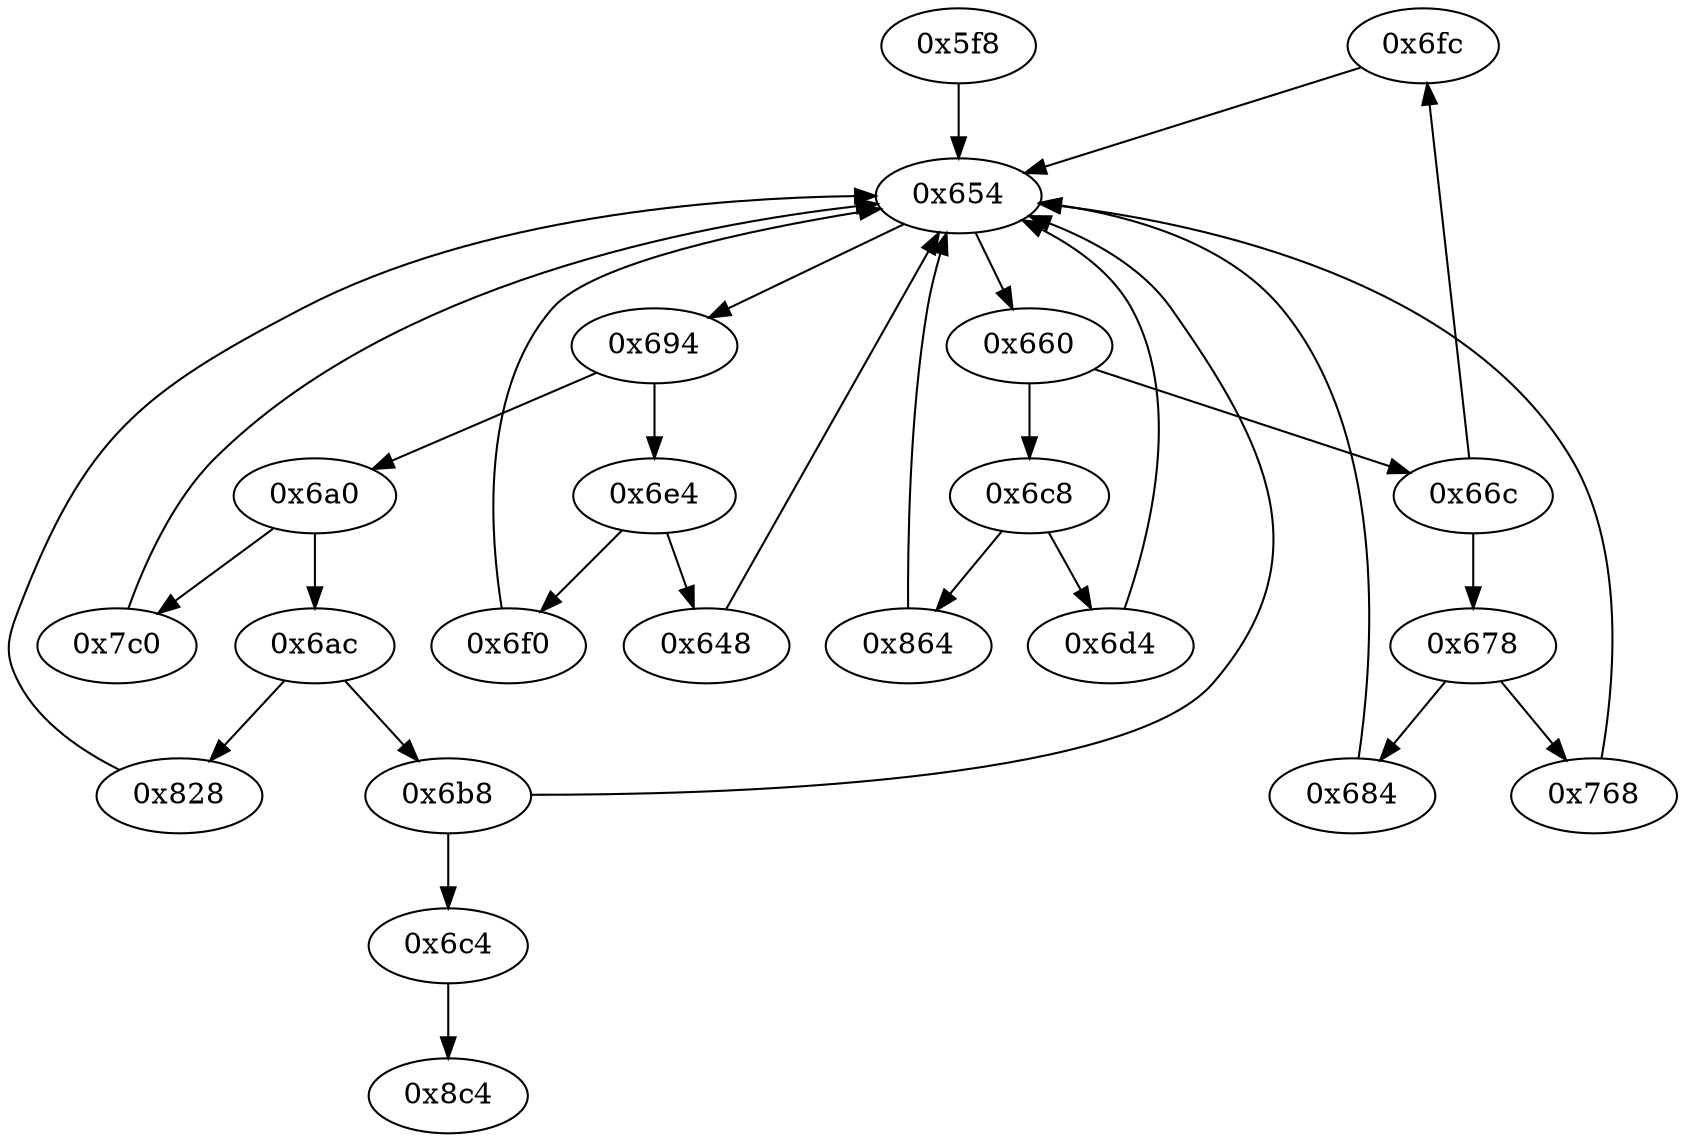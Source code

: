 strict digraph "" {
	"0x6fc"	 [opcode="[u'ldr', u'ldr', u'str', u'mov', u'ldr', u'ldr', u'ldr', u'mov', u'add', u'cmp', u'sub', u'mov', u'sub', u'mul', u'mov', u'mvn', \
u'orr', u'cmn', u'mov', u'teq', u'mov', u'cmn', u'mov', u'mov', u'cmp', u'mov', u'b']"];
	"0x654"	 [opcode="[u'ldr', u'cmp', u'b']"];
	"0x6fc" -> "0x654";
	"0x684"	 [opcode="[u'ldr', u'cmp', u'mov', u'b']"];
	"0x684" -> "0x654";
	"0x864"	 [opcode="[u'ldr', u'ldr', u'ldr', u'add', u'sub', u'sub', u'mul', u'mvn', u'ldr', u'orr', u'mov', u'cmn', u'mov', u'ldr', u'cmp', u'mov', \
u'mov', u'mov', u'cmn', u'mov', u'mov', u'teq', u'mov', u'b']"];
	"0x864" -> "0x654";
	"0x6a0"	 [opcode="[u'ldr', u'cmp', u'b']"];
	"0x7c0"	 [opcode="[u'ldr', u'mov', u'ldr', u'ldr', u'ldr', u'ldr', u'cmp', u'mov', u'sub', u'sub', u'add', u'mul', u'mvn', u'mov', u'orr', u'ldr', \
u'cmn', u'mov', u'teq', u'mov', u'mov', u'cmn', u'mov', u'cmp', u'mov', u'b']"];
	"0x6a0" -> "0x7c0";
	"0x6ac"	 [opcode="[u'ldr', u'cmp', u'b']"];
	"0x6a0" -> "0x6ac";
	"0x6e4"	 [opcode="[u'ldr', u'cmp', u'b']"];
	"0x6f0"	 [opcode="[u'mov', u'mov', u'b']"];
	"0x6e4" -> "0x6f0";
	"0x648"	 [opcode="[u'ldr', u'cmp', u'mov']"];
	"0x6e4" -> "0x648";
	"0x7c0" -> "0x654";
	"0x6c8"	 [opcode="[u'ldr', u'cmp', u'b']"];
	"0x6c8" -> "0x864";
	"0x6d4"	 [opcode="[u'ldr', u'cmp', u'ldr', u'b']"];
	"0x6c8" -> "0x6d4";
	"0x678"	 [opcode="[u'ldr', u'cmp', u'b']"];
	"0x678" -> "0x684";
	"0x768"	 [opcode="[u'ldr', u'mov', u'ldr', u'sub', u'mul', u'eor', u'and', u'ldr', u'mov', u'mov', u'ldr', u'ldr', u'cmp', u'mov', u'teq', u'mov', \
u'mov', u'cmp', u'mov', u'cmp', u'mov', u'b']"];
	"0x678" -> "0x768";
	"0x828"	 [opcode="[u'ldr', u'mov', u'ldr', u'ldrb', u'mov', u'bl', u'mov', u'ldr', u'mov', u'bl', u'mvn', u'mov', u'mov', u'mov', u'b']"];
	"0x828" -> "0x654";
	"0x694"	 [opcode="[u'ldr', u'cmp', u'b']"];
	"0x654" -> "0x694";
	"0x660"	 [opcode="[u'ldr', u'cmp', u'b']"];
	"0x654" -> "0x660";
	"0x66c"	 [opcode="[u'ldr', u'cmp', u'b']"];
	"0x66c" -> "0x6fc";
	"0x66c" -> "0x678";
	"0x6ac" -> "0x828";
	"0x6b8"	 [opcode="[u'ldr', u'cmp', u'b']"];
	"0x6ac" -> "0x6b8";
	"0x694" -> "0x6a0";
	"0x694" -> "0x6e4";
	"0x6f0" -> "0x654";
	"0x8c4"	 [opcode="[u'ldr', u'sub', u'pop']"];
	"0x6d4" -> "0x654";
	"0x660" -> "0x6c8";
	"0x660" -> "0x66c";
	"0x6b8" -> "0x654";
	"0x6c4"	 [opcode="[u'b']"];
	"0x6b8" -> "0x6c4";
	"0x648" -> "0x654";
	"0x768" -> "0x654";
	"0x6c4" -> "0x8c4";
	"0x5f8"	 [opcode="[u'push', u'add', u'sub', u'str', u'cmp', u'ldr', u'mvn', u'ldr', u'ldr', u'add', u'mov', u'str', u'ldr', u'ldr', u'ldr', u'ldr', \
u'ldr', u'ldr', u'str', u'b']"];
	"0x5f8" -> "0x654";
}
